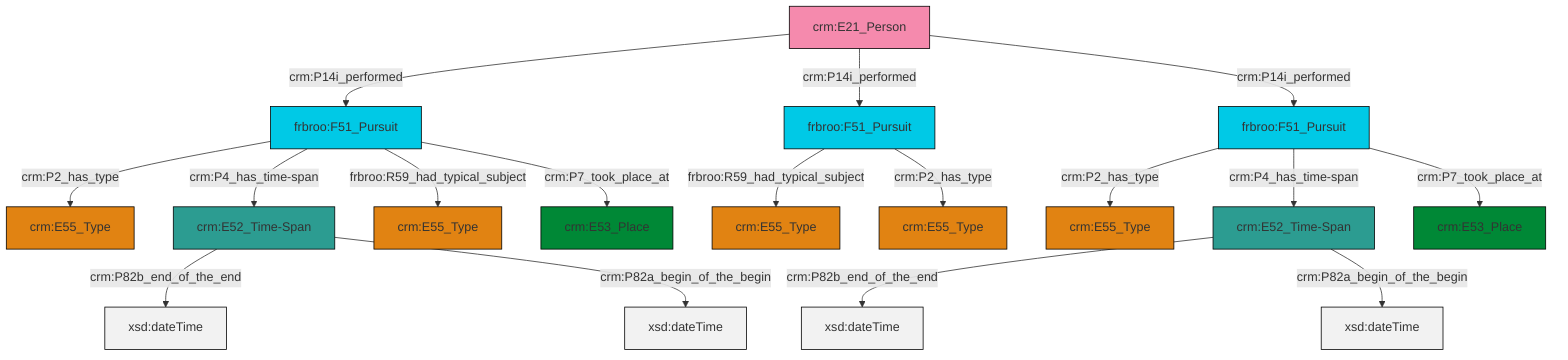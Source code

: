 graph TD
classDef Literal fill:#f2f2f2,stroke:#000000;
classDef CRM_Entity fill:#FFFFFF,stroke:#000000;
classDef Temporal_Entity fill:#00C9E6, stroke:#000000;
classDef Type fill:#E18312, stroke:#000000;
classDef Time-Span fill:#2C9C91, stroke:#000000;
classDef Appellation fill:#FFEB7F, stroke:#000000;
classDef Place fill:#008836, stroke:#000000;
classDef Persistent_Item fill:#B266B2, stroke:#000000;
classDef Conceptual_Object fill:#FFD700, stroke:#000000;
classDef Physical_Thing fill:#D2B48C, stroke:#000000;
classDef Actor fill:#f58aad, stroke:#000000;
classDef PC_Classes fill:#4ce600, stroke:#000000;
classDef Multi fill:#cccccc,stroke:#000000;

0["frbroo:F51_Pursuit"]:::Temporal_Entity -->|frbroo:R59_had_typical_subject| 1["crm:E55_Type"]:::Type
8["crm:E52_Time-Span"]:::Time-Span -->|crm:P82b_end_of_the_end| 9[xsd:dateTime]:::Literal
4["frbroo:F51_Pursuit"]:::Temporal_Entity -->|crm:P2_has_type| 10["crm:E55_Type"]:::Type
11["crm:E52_Time-Span"]:::Time-Span -->|crm:P82b_end_of_the_end| 12[xsd:dateTime]:::Literal
13["frbroo:F51_Pursuit"]:::Temporal_Entity -->|crm:P2_has_type| 14["crm:E55_Type"]:::Type
16["crm:E21_Person"]:::Actor -->|crm:P14i_performed| 13["frbroo:F51_Pursuit"]:::Temporal_Entity
0["frbroo:F51_Pursuit"]:::Temporal_Entity -->|crm:P2_has_type| 17["crm:E55_Type"]:::Type
13["frbroo:F51_Pursuit"]:::Temporal_Entity -->|crm:P4_has_time-span| 11["crm:E52_Time-Span"]:::Time-Span
4["frbroo:F51_Pursuit"]:::Temporal_Entity -->|crm:P4_has_time-span| 8["crm:E52_Time-Span"]:::Time-Span
16["crm:E21_Person"]:::Actor -->|crm:P14i_performed| 0["frbroo:F51_Pursuit"]:::Temporal_Entity
13["frbroo:F51_Pursuit"]:::Temporal_Entity -->|frbroo:R59_had_typical_subject| 6["crm:E55_Type"]:::Type
4["frbroo:F51_Pursuit"]:::Temporal_Entity -->|crm:P7_took_place_at| 20["crm:E53_Place"]:::Place
11["crm:E52_Time-Span"]:::Time-Span -->|crm:P82a_begin_of_the_begin| 21[xsd:dateTime]:::Literal
13["frbroo:F51_Pursuit"]:::Temporal_Entity -->|crm:P7_took_place_at| 2["crm:E53_Place"]:::Place
8["crm:E52_Time-Span"]:::Time-Span -->|crm:P82a_begin_of_the_begin| 25[xsd:dateTime]:::Literal
16["crm:E21_Person"]:::Actor -->|crm:P14i_performed| 4["frbroo:F51_Pursuit"]:::Temporal_Entity